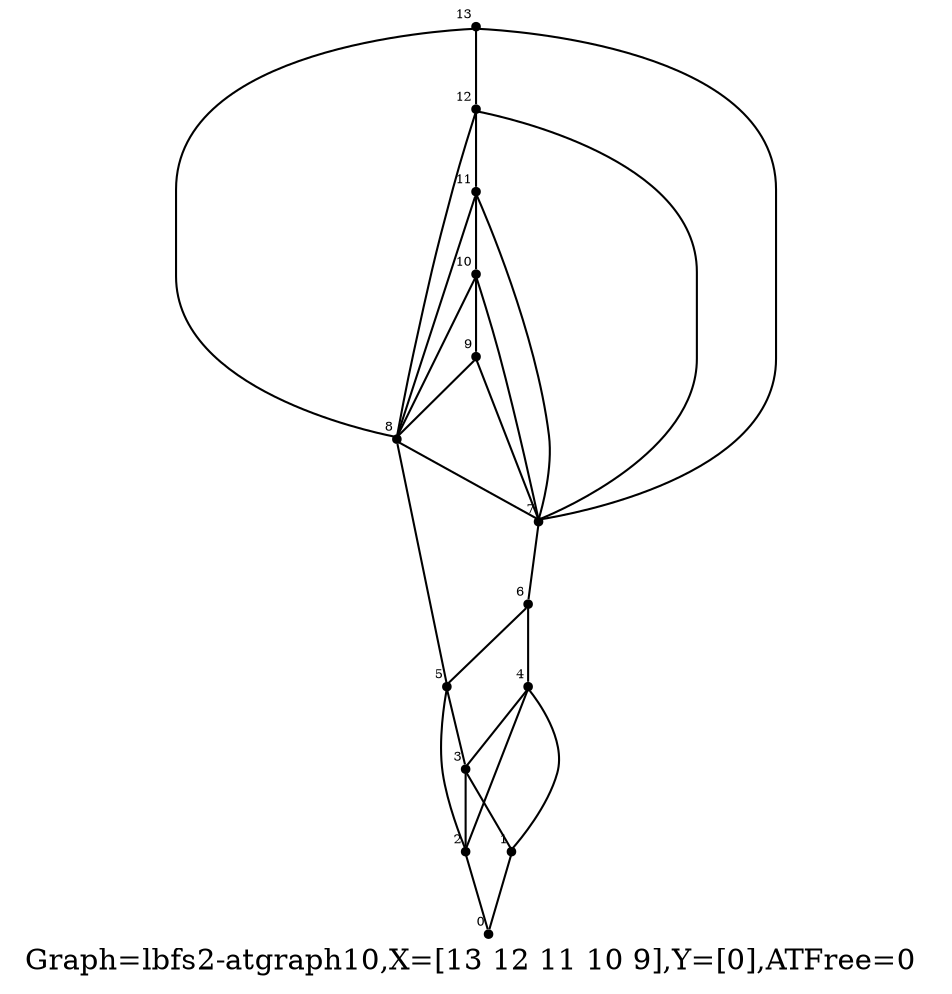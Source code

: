 /* Created by igraph 0.8.0-pre+0200568 */
graph {
  graph [
    label="Graph=lbfs2-atgraph10,X=[13 12 11 10 9],Y=[0],ATFree=0 "
    labelloc=bottom
  ];
  0 [
    pos="0.000000,2.000000!"
    shape=point
    fontsize=6
    xlabel=0
  ];
  1 [
    pos="0.900000,3.000000!"
    shape=point
    fontsize=6
    xlabel=1
  ];
  2 [
    pos="1.000000,2.000000!"
    shape=point
    fontsize=6
    xlabel=2
  ];
  3 [
    pos="2.000000,3.000000!"
    shape=point
    fontsize=6
    xlabel=3
  ];
  4 [
    pos="1.900000,2.000000!"
    shape=point
    fontsize=6
    xlabel=4
  ];
  5 [
    pos="2.000000,1.000000!"
    shape=point
    fontsize=6
    xlabel=5
  ];
  6 [
    pos="2.900000,3.000000!"
    shape=point
    fontsize=6
    xlabel=6
  ];
  7 [
    pos="3.900000,5.000000!"
    shape=point
    fontsize=6
    xlabel=7
  ];
  8 [
    pos="3.000000,2.000000!"
    shape=point
    fontsize=6
    xlabel=8
  ];
  9 [
    pos="4.000000,4.000000!"
    shape=point
    fontsize=6
    xlabel=9
  ];
  10 [
    pos="3.900000,3.000000!"
    shape=point
    fontsize=6
    xlabel=10
  ];
  11 [
    pos="4.000000,2.000000!"
    shape=point
    fontsize=6
    xlabel=11
  ];
  12 [
    pos="3.900000,1.000000!"
    shape=point
    fontsize=6
    xlabel=12
  ];
  13 [
    pos="4.000000,0.000000!"
    shape=point
    fontsize=6
    xlabel=13
  ];

  1 -- 0;
  2 -- 0;
  3 -- 1;
  4 -- 1;
  3 -- 2;
  4 -- 2;
  5 -- 2;
  5 -- 3;
  4 -- 3;
  6 -- 4;
  6 -- 5;
  8 -- 5;
  7 -- 6;
  8 -- 7;
  9 -- 7;
  10 -- 7;
  11 -- 7;
  12 -- 7;
  13 -- 7;
  9 -- 8;
  10 -- 8;
  11 -- 8;
  12 -- 8;
  13 -- 8;
  10 -- 9;
  11 -- 10;
  12 -- 11;
  13 -- 12;
}
